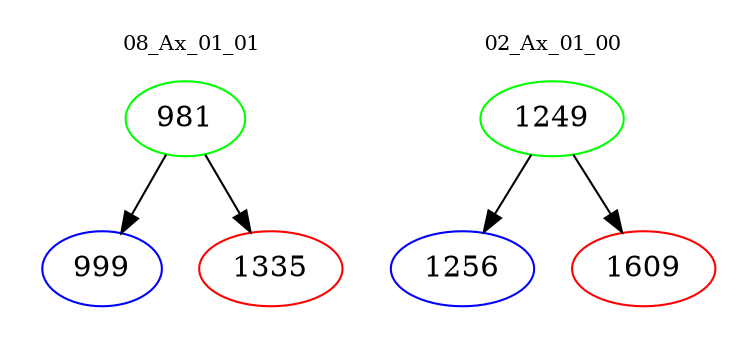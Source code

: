 digraph{
subgraph cluster_0 {
color = white
label = "08_Ax_01_01";
fontsize=10;
T0_981 [label="981", color="green"]
T0_981 -> T0_999 [color="black"]
T0_999 [label="999", color="blue"]
T0_981 -> T0_1335 [color="black"]
T0_1335 [label="1335", color="red"]
}
subgraph cluster_1 {
color = white
label = "02_Ax_01_00";
fontsize=10;
T1_1249 [label="1249", color="green"]
T1_1249 -> T1_1256 [color="black"]
T1_1256 [label="1256", color="blue"]
T1_1249 -> T1_1609 [color="black"]
T1_1609 [label="1609", color="red"]
}
}
